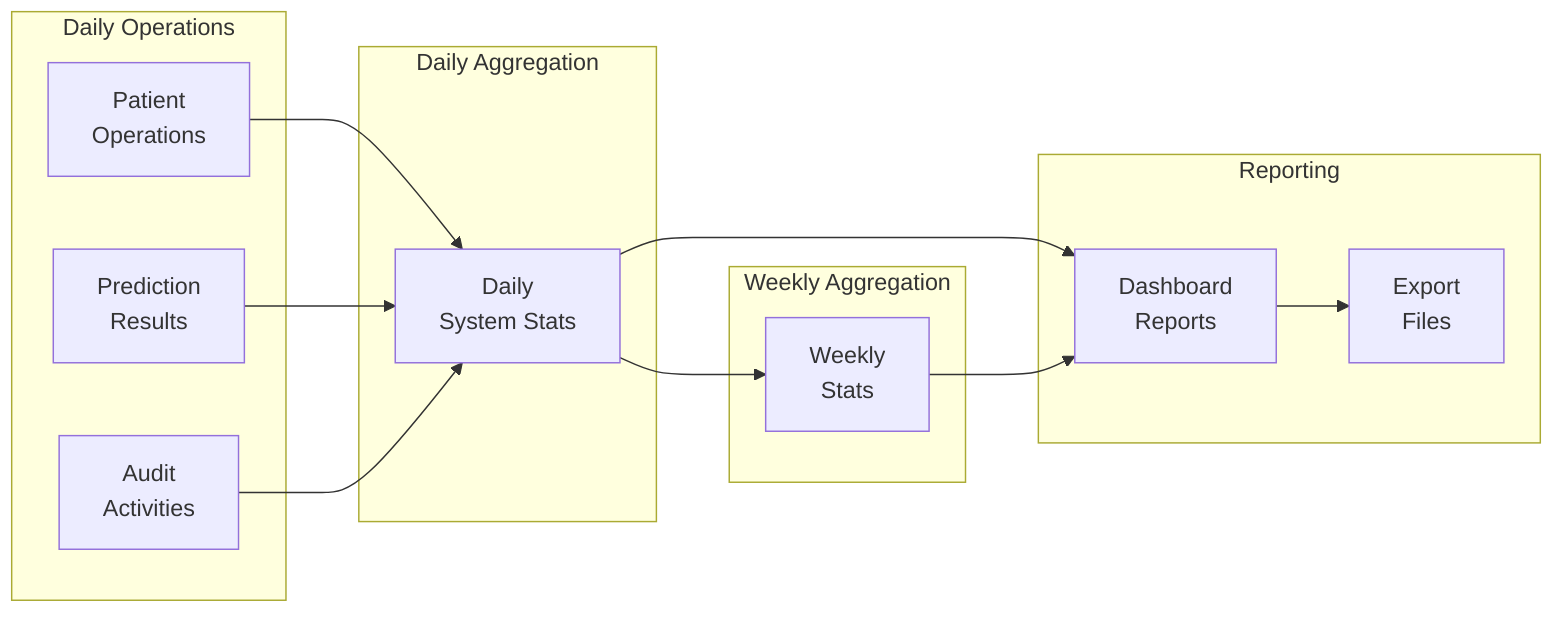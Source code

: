 graph LR
    subgraph "Daily Operations"
        P[Patient<br/>Operations]
        PR[Prediction<br/>Results]
        A[Audit<br/>Activities]
    end

    subgraph "Daily Aggregation"
        DS[Daily<br/>System Stats]
    end

    subgraph "Weekly Aggregation"
        WS[Weekly<br/>Stats]
    end

    subgraph "Reporting"
        R[Dashboard<br/>Reports]
        E[Export<br/>Files]
    end

    P --> DS
    PR --> DS
    A --> DS
    DS --> WS
    DS --> R
    WS --> R
    R --> E